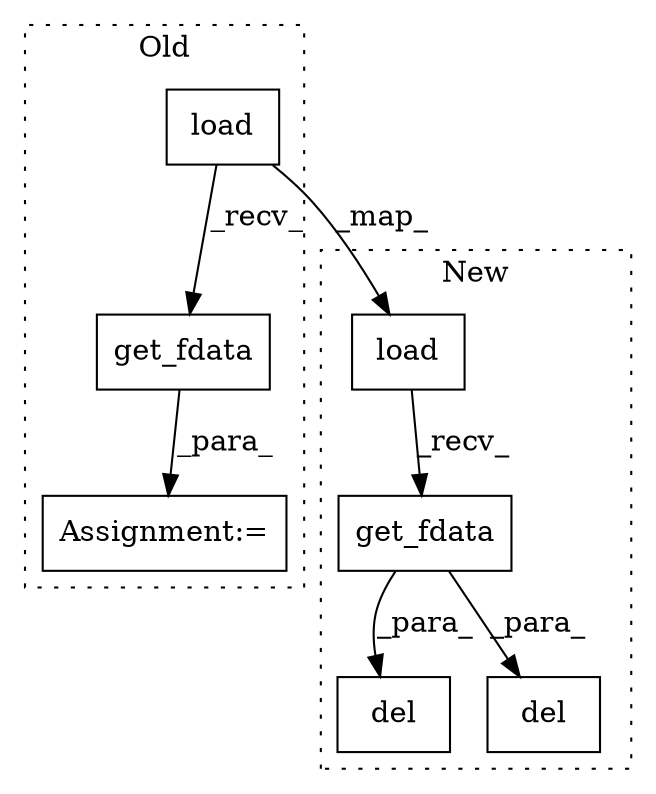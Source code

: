 digraph G {
subgraph cluster0 {
1 [label="get_fdata" a="32" s="6887" l="11" shape="box"];
3 [label="Assignment:=" a="7" s="6874" l="1" shape="box"];
5 [label="load" a="32" s="6841,6853" l="5,1" shape="box"];
label = "Old";
style="dotted";
}
subgraph cluster1 {
2 [label="del" a="32" s="10027,10055" l="4,1" shape="box"];
4 [label="load" a="32" s="6528,6540" l="5,1" shape="box"];
6 [label="del" a="32" s="10400,10416" l="4,1" shape="box"];
7 [label="get_fdata" a="32" s="6542" l="11" shape="box"];
label = "New";
style="dotted";
}
1 -> 3 [label="_para_"];
4 -> 7 [label="_recv_"];
5 -> 4 [label="_map_"];
5 -> 1 [label="_recv_"];
7 -> 2 [label="_para_"];
7 -> 6 [label="_para_"];
}